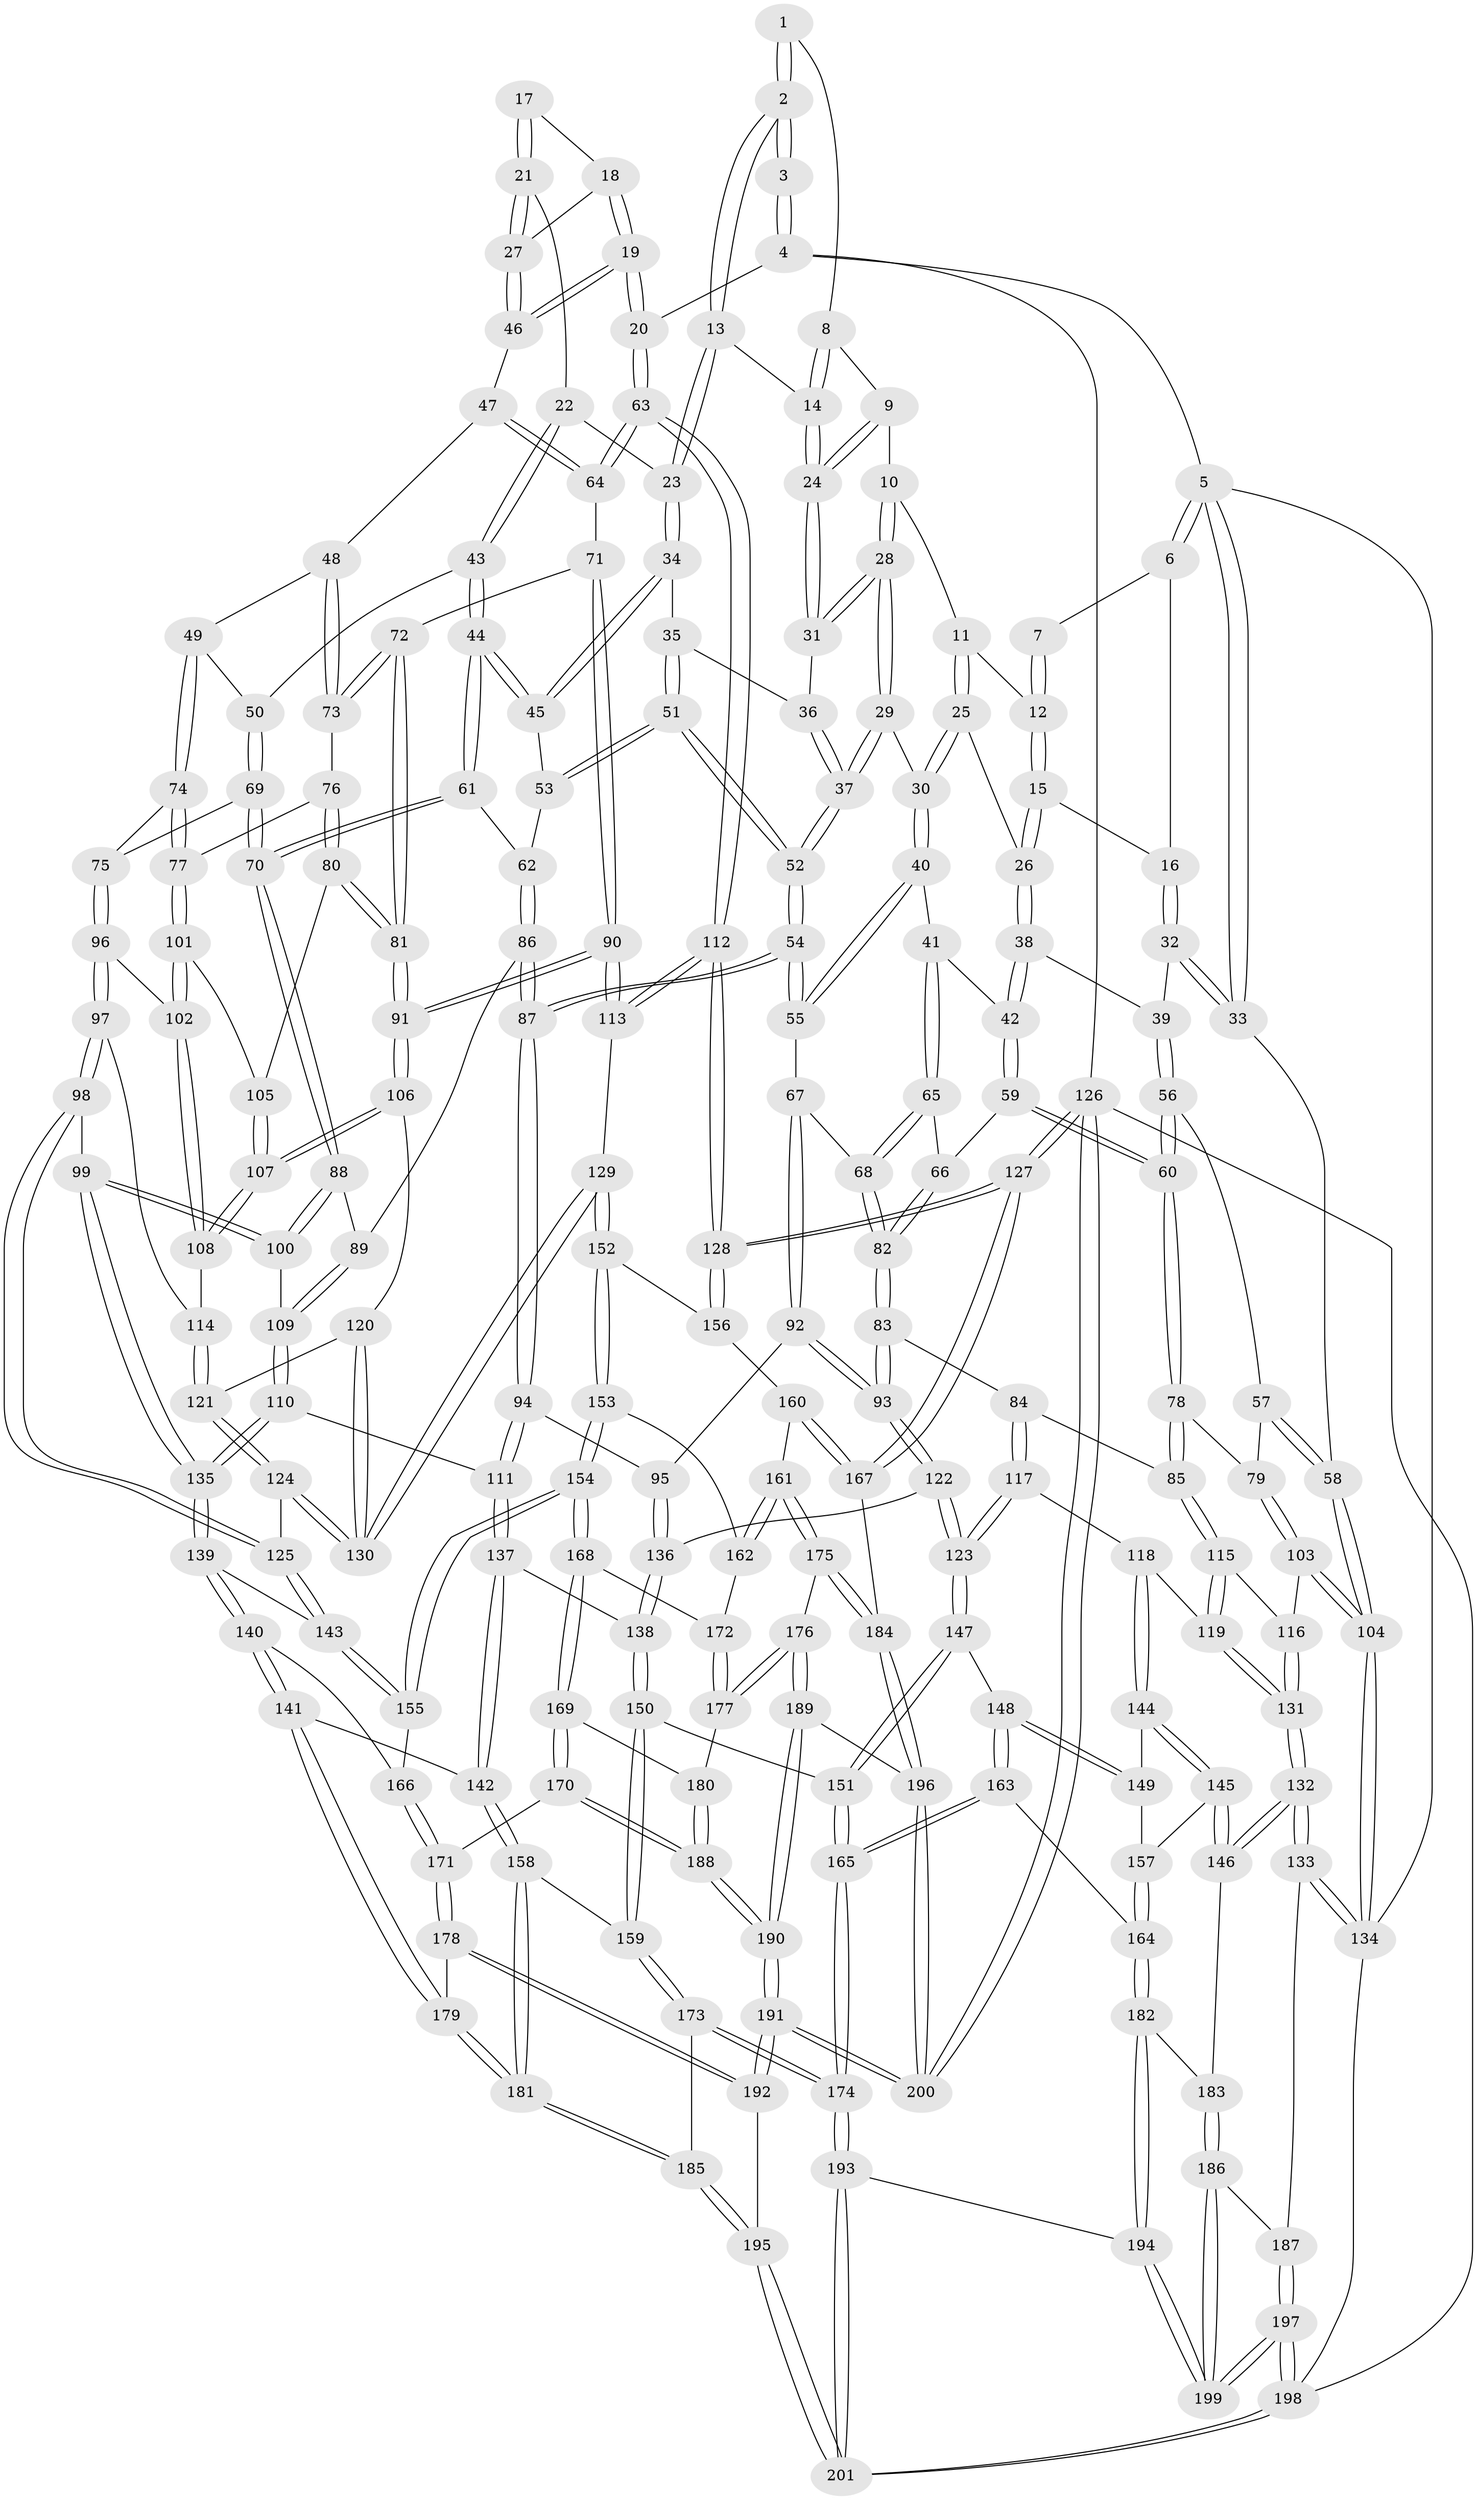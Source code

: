 // Generated by graph-tools (version 1.0) at 2021/32/03/09/21 09:32:05
// undirected, 201 vertices, 499 edges
graph export_dot {
  node [color=gray90,style=filled];
  "1";
  "2";
  "3";
  "4";
  "5";
  "6";
  "7";
  "8";
  "9";
  "10";
  "11";
  "12";
  "13";
  "14";
  "15";
  "16";
  "17";
  "18";
  "19";
  "20";
  "21";
  "22";
  "23";
  "24";
  "25";
  "26";
  "27";
  "28";
  "29";
  "30";
  "31";
  "32";
  "33";
  "34";
  "35";
  "36";
  "37";
  "38";
  "39";
  "40";
  "41";
  "42";
  "43";
  "44";
  "45";
  "46";
  "47";
  "48";
  "49";
  "50";
  "51";
  "52";
  "53";
  "54";
  "55";
  "56";
  "57";
  "58";
  "59";
  "60";
  "61";
  "62";
  "63";
  "64";
  "65";
  "66";
  "67";
  "68";
  "69";
  "70";
  "71";
  "72";
  "73";
  "74";
  "75";
  "76";
  "77";
  "78";
  "79";
  "80";
  "81";
  "82";
  "83";
  "84";
  "85";
  "86";
  "87";
  "88";
  "89";
  "90";
  "91";
  "92";
  "93";
  "94";
  "95";
  "96";
  "97";
  "98";
  "99";
  "100";
  "101";
  "102";
  "103";
  "104";
  "105";
  "106";
  "107";
  "108";
  "109";
  "110";
  "111";
  "112";
  "113";
  "114";
  "115";
  "116";
  "117";
  "118";
  "119";
  "120";
  "121";
  "122";
  "123";
  "124";
  "125";
  "126";
  "127";
  "128";
  "129";
  "130";
  "131";
  "132";
  "133";
  "134";
  "135";
  "136";
  "137";
  "138";
  "139";
  "140";
  "141";
  "142";
  "143";
  "144";
  "145";
  "146";
  "147";
  "148";
  "149";
  "150";
  "151";
  "152";
  "153";
  "154";
  "155";
  "156";
  "157";
  "158";
  "159";
  "160";
  "161";
  "162";
  "163";
  "164";
  "165";
  "166";
  "167";
  "168";
  "169";
  "170";
  "171";
  "172";
  "173";
  "174";
  "175";
  "176";
  "177";
  "178";
  "179";
  "180";
  "181";
  "182";
  "183";
  "184";
  "185";
  "186";
  "187";
  "188";
  "189";
  "190";
  "191";
  "192";
  "193";
  "194";
  "195";
  "196";
  "197";
  "198";
  "199";
  "200";
  "201";
  "1" -- "2";
  "1" -- "2";
  "1" -- "8";
  "2" -- "3";
  "2" -- "3";
  "2" -- "13";
  "2" -- "13";
  "3" -- "4";
  "3" -- "4";
  "4" -- "5";
  "4" -- "20";
  "4" -- "126";
  "5" -- "6";
  "5" -- "6";
  "5" -- "33";
  "5" -- "33";
  "5" -- "134";
  "6" -- "7";
  "6" -- "16";
  "7" -- "12";
  "7" -- "12";
  "8" -- "9";
  "8" -- "14";
  "8" -- "14";
  "9" -- "10";
  "9" -- "24";
  "9" -- "24";
  "10" -- "11";
  "10" -- "28";
  "10" -- "28";
  "11" -- "12";
  "11" -- "25";
  "11" -- "25";
  "12" -- "15";
  "12" -- "15";
  "13" -- "14";
  "13" -- "23";
  "13" -- "23";
  "14" -- "24";
  "14" -- "24";
  "15" -- "16";
  "15" -- "26";
  "15" -- "26";
  "16" -- "32";
  "16" -- "32";
  "17" -- "18";
  "17" -- "21";
  "17" -- "21";
  "18" -- "19";
  "18" -- "19";
  "18" -- "27";
  "19" -- "20";
  "19" -- "20";
  "19" -- "46";
  "19" -- "46";
  "20" -- "63";
  "20" -- "63";
  "21" -- "22";
  "21" -- "27";
  "21" -- "27";
  "22" -- "23";
  "22" -- "43";
  "22" -- "43";
  "23" -- "34";
  "23" -- "34";
  "24" -- "31";
  "24" -- "31";
  "25" -- "26";
  "25" -- "30";
  "25" -- "30";
  "26" -- "38";
  "26" -- "38";
  "27" -- "46";
  "27" -- "46";
  "28" -- "29";
  "28" -- "29";
  "28" -- "31";
  "28" -- "31";
  "29" -- "30";
  "29" -- "37";
  "29" -- "37";
  "30" -- "40";
  "30" -- "40";
  "31" -- "36";
  "32" -- "33";
  "32" -- "33";
  "32" -- "39";
  "33" -- "58";
  "34" -- "35";
  "34" -- "45";
  "34" -- "45";
  "35" -- "36";
  "35" -- "51";
  "35" -- "51";
  "36" -- "37";
  "36" -- "37";
  "37" -- "52";
  "37" -- "52";
  "38" -- "39";
  "38" -- "42";
  "38" -- "42";
  "39" -- "56";
  "39" -- "56";
  "40" -- "41";
  "40" -- "55";
  "40" -- "55";
  "41" -- "42";
  "41" -- "65";
  "41" -- "65";
  "42" -- "59";
  "42" -- "59";
  "43" -- "44";
  "43" -- "44";
  "43" -- "50";
  "44" -- "45";
  "44" -- "45";
  "44" -- "61";
  "44" -- "61";
  "45" -- "53";
  "46" -- "47";
  "47" -- "48";
  "47" -- "64";
  "47" -- "64";
  "48" -- "49";
  "48" -- "73";
  "48" -- "73";
  "49" -- "50";
  "49" -- "74";
  "49" -- "74";
  "50" -- "69";
  "50" -- "69";
  "51" -- "52";
  "51" -- "52";
  "51" -- "53";
  "51" -- "53";
  "52" -- "54";
  "52" -- "54";
  "53" -- "62";
  "54" -- "55";
  "54" -- "55";
  "54" -- "87";
  "54" -- "87";
  "55" -- "67";
  "56" -- "57";
  "56" -- "60";
  "56" -- "60";
  "57" -- "58";
  "57" -- "58";
  "57" -- "79";
  "58" -- "104";
  "58" -- "104";
  "59" -- "60";
  "59" -- "60";
  "59" -- "66";
  "60" -- "78";
  "60" -- "78";
  "61" -- "62";
  "61" -- "70";
  "61" -- "70";
  "62" -- "86";
  "62" -- "86";
  "63" -- "64";
  "63" -- "64";
  "63" -- "112";
  "63" -- "112";
  "64" -- "71";
  "65" -- "66";
  "65" -- "68";
  "65" -- "68";
  "66" -- "82";
  "66" -- "82";
  "67" -- "68";
  "67" -- "92";
  "67" -- "92";
  "68" -- "82";
  "68" -- "82";
  "69" -- "70";
  "69" -- "70";
  "69" -- "75";
  "70" -- "88";
  "70" -- "88";
  "71" -- "72";
  "71" -- "90";
  "71" -- "90";
  "72" -- "73";
  "72" -- "73";
  "72" -- "81";
  "72" -- "81";
  "73" -- "76";
  "74" -- "75";
  "74" -- "77";
  "74" -- "77";
  "75" -- "96";
  "75" -- "96";
  "76" -- "77";
  "76" -- "80";
  "76" -- "80";
  "77" -- "101";
  "77" -- "101";
  "78" -- "79";
  "78" -- "85";
  "78" -- "85";
  "79" -- "103";
  "79" -- "103";
  "80" -- "81";
  "80" -- "81";
  "80" -- "105";
  "81" -- "91";
  "81" -- "91";
  "82" -- "83";
  "82" -- "83";
  "83" -- "84";
  "83" -- "93";
  "83" -- "93";
  "84" -- "85";
  "84" -- "117";
  "84" -- "117";
  "85" -- "115";
  "85" -- "115";
  "86" -- "87";
  "86" -- "87";
  "86" -- "89";
  "87" -- "94";
  "87" -- "94";
  "88" -- "89";
  "88" -- "100";
  "88" -- "100";
  "89" -- "109";
  "89" -- "109";
  "90" -- "91";
  "90" -- "91";
  "90" -- "113";
  "90" -- "113";
  "91" -- "106";
  "91" -- "106";
  "92" -- "93";
  "92" -- "93";
  "92" -- "95";
  "93" -- "122";
  "93" -- "122";
  "94" -- "95";
  "94" -- "111";
  "94" -- "111";
  "95" -- "136";
  "95" -- "136";
  "96" -- "97";
  "96" -- "97";
  "96" -- "102";
  "97" -- "98";
  "97" -- "98";
  "97" -- "114";
  "98" -- "99";
  "98" -- "125";
  "98" -- "125";
  "99" -- "100";
  "99" -- "100";
  "99" -- "135";
  "99" -- "135";
  "100" -- "109";
  "101" -- "102";
  "101" -- "102";
  "101" -- "105";
  "102" -- "108";
  "102" -- "108";
  "103" -- "104";
  "103" -- "104";
  "103" -- "116";
  "104" -- "134";
  "104" -- "134";
  "105" -- "107";
  "105" -- "107";
  "106" -- "107";
  "106" -- "107";
  "106" -- "120";
  "107" -- "108";
  "107" -- "108";
  "108" -- "114";
  "109" -- "110";
  "109" -- "110";
  "110" -- "111";
  "110" -- "135";
  "110" -- "135";
  "111" -- "137";
  "111" -- "137";
  "112" -- "113";
  "112" -- "113";
  "112" -- "128";
  "112" -- "128";
  "113" -- "129";
  "114" -- "121";
  "114" -- "121";
  "115" -- "116";
  "115" -- "119";
  "115" -- "119";
  "116" -- "131";
  "116" -- "131";
  "117" -- "118";
  "117" -- "123";
  "117" -- "123";
  "118" -- "119";
  "118" -- "144";
  "118" -- "144";
  "119" -- "131";
  "119" -- "131";
  "120" -- "121";
  "120" -- "130";
  "120" -- "130";
  "121" -- "124";
  "121" -- "124";
  "122" -- "123";
  "122" -- "123";
  "122" -- "136";
  "123" -- "147";
  "123" -- "147";
  "124" -- "125";
  "124" -- "130";
  "124" -- "130";
  "125" -- "143";
  "125" -- "143";
  "126" -- "127";
  "126" -- "127";
  "126" -- "200";
  "126" -- "200";
  "126" -- "198";
  "127" -- "128";
  "127" -- "128";
  "127" -- "167";
  "127" -- "167";
  "128" -- "156";
  "128" -- "156";
  "129" -- "130";
  "129" -- "130";
  "129" -- "152";
  "129" -- "152";
  "131" -- "132";
  "131" -- "132";
  "132" -- "133";
  "132" -- "133";
  "132" -- "146";
  "132" -- "146";
  "133" -- "134";
  "133" -- "134";
  "133" -- "187";
  "134" -- "198";
  "135" -- "139";
  "135" -- "139";
  "136" -- "138";
  "136" -- "138";
  "137" -- "138";
  "137" -- "142";
  "137" -- "142";
  "138" -- "150";
  "138" -- "150";
  "139" -- "140";
  "139" -- "140";
  "139" -- "143";
  "140" -- "141";
  "140" -- "141";
  "140" -- "166";
  "141" -- "142";
  "141" -- "179";
  "141" -- "179";
  "142" -- "158";
  "142" -- "158";
  "143" -- "155";
  "143" -- "155";
  "144" -- "145";
  "144" -- "145";
  "144" -- "149";
  "145" -- "146";
  "145" -- "146";
  "145" -- "157";
  "146" -- "183";
  "147" -- "148";
  "147" -- "151";
  "147" -- "151";
  "148" -- "149";
  "148" -- "149";
  "148" -- "163";
  "148" -- "163";
  "149" -- "157";
  "150" -- "151";
  "150" -- "159";
  "150" -- "159";
  "151" -- "165";
  "151" -- "165";
  "152" -- "153";
  "152" -- "153";
  "152" -- "156";
  "153" -- "154";
  "153" -- "154";
  "153" -- "162";
  "154" -- "155";
  "154" -- "155";
  "154" -- "168";
  "154" -- "168";
  "155" -- "166";
  "156" -- "160";
  "157" -- "164";
  "157" -- "164";
  "158" -- "159";
  "158" -- "181";
  "158" -- "181";
  "159" -- "173";
  "159" -- "173";
  "160" -- "161";
  "160" -- "167";
  "160" -- "167";
  "161" -- "162";
  "161" -- "162";
  "161" -- "175";
  "161" -- "175";
  "162" -- "172";
  "163" -- "164";
  "163" -- "165";
  "163" -- "165";
  "164" -- "182";
  "164" -- "182";
  "165" -- "174";
  "165" -- "174";
  "166" -- "171";
  "166" -- "171";
  "167" -- "184";
  "168" -- "169";
  "168" -- "169";
  "168" -- "172";
  "169" -- "170";
  "169" -- "170";
  "169" -- "180";
  "170" -- "171";
  "170" -- "188";
  "170" -- "188";
  "171" -- "178";
  "171" -- "178";
  "172" -- "177";
  "172" -- "177";
  "173" -- "174";
  "173" -- "174";
  "173" -- "185";
  "174" -- "193";
  "174" -- "193";
  "175" -- "176";
  "175" -- "184";
  "175" -- "184";
  "176" -- "177";
  "176" -- "177";
  "176" -- "189";
  "176" -- "189";
  "177" -- "180";
  "178" -- "179";
  "178" -- "192";
  "178" -- "192";
  "179" -- "181";
  "179" -- "181";
  "180" -- "188";
  "180" -- "188";
  "181" -- "185";
  "181" -- "185";
  "182" -- "183";
  "182" -- "194";
  "182" -- "194";
  "183" -- "186";
  "183" -- "186";
  "184" -- "196";
  "184" -- "196";
  "185" -- "195";
  "185" -- "195";
  "186" -- "187";
  "186" -- "199";
  "186" -- "199";
  "187" -- "197";
  "187" -- "197";
  "188" -- "190";
  "188" -- "190";
  "189" -- "190";
  "189" -- "190";
  "189" -- "196";
  "190" -- "191";
  "190" -- "191";
  "191" -- "192";
  "191" -- "192";
  "191" -- "200";
  "191" -- "200";
  "192" -- "195";
  "193" -- "194";
  "193" -- "201";
  "193" -- "201";
  "194" -- "199";
  "194" -- "199";
  "195" -- "201";
  "195" -- "201";
  "196" -- "200";
  "196" -- "200";
  "197" -- "198";
  "197" -- "198";
  "197" -- "199";
  "197" -- "199";
  "198" -- "201";
  "198" -- "201";
}

